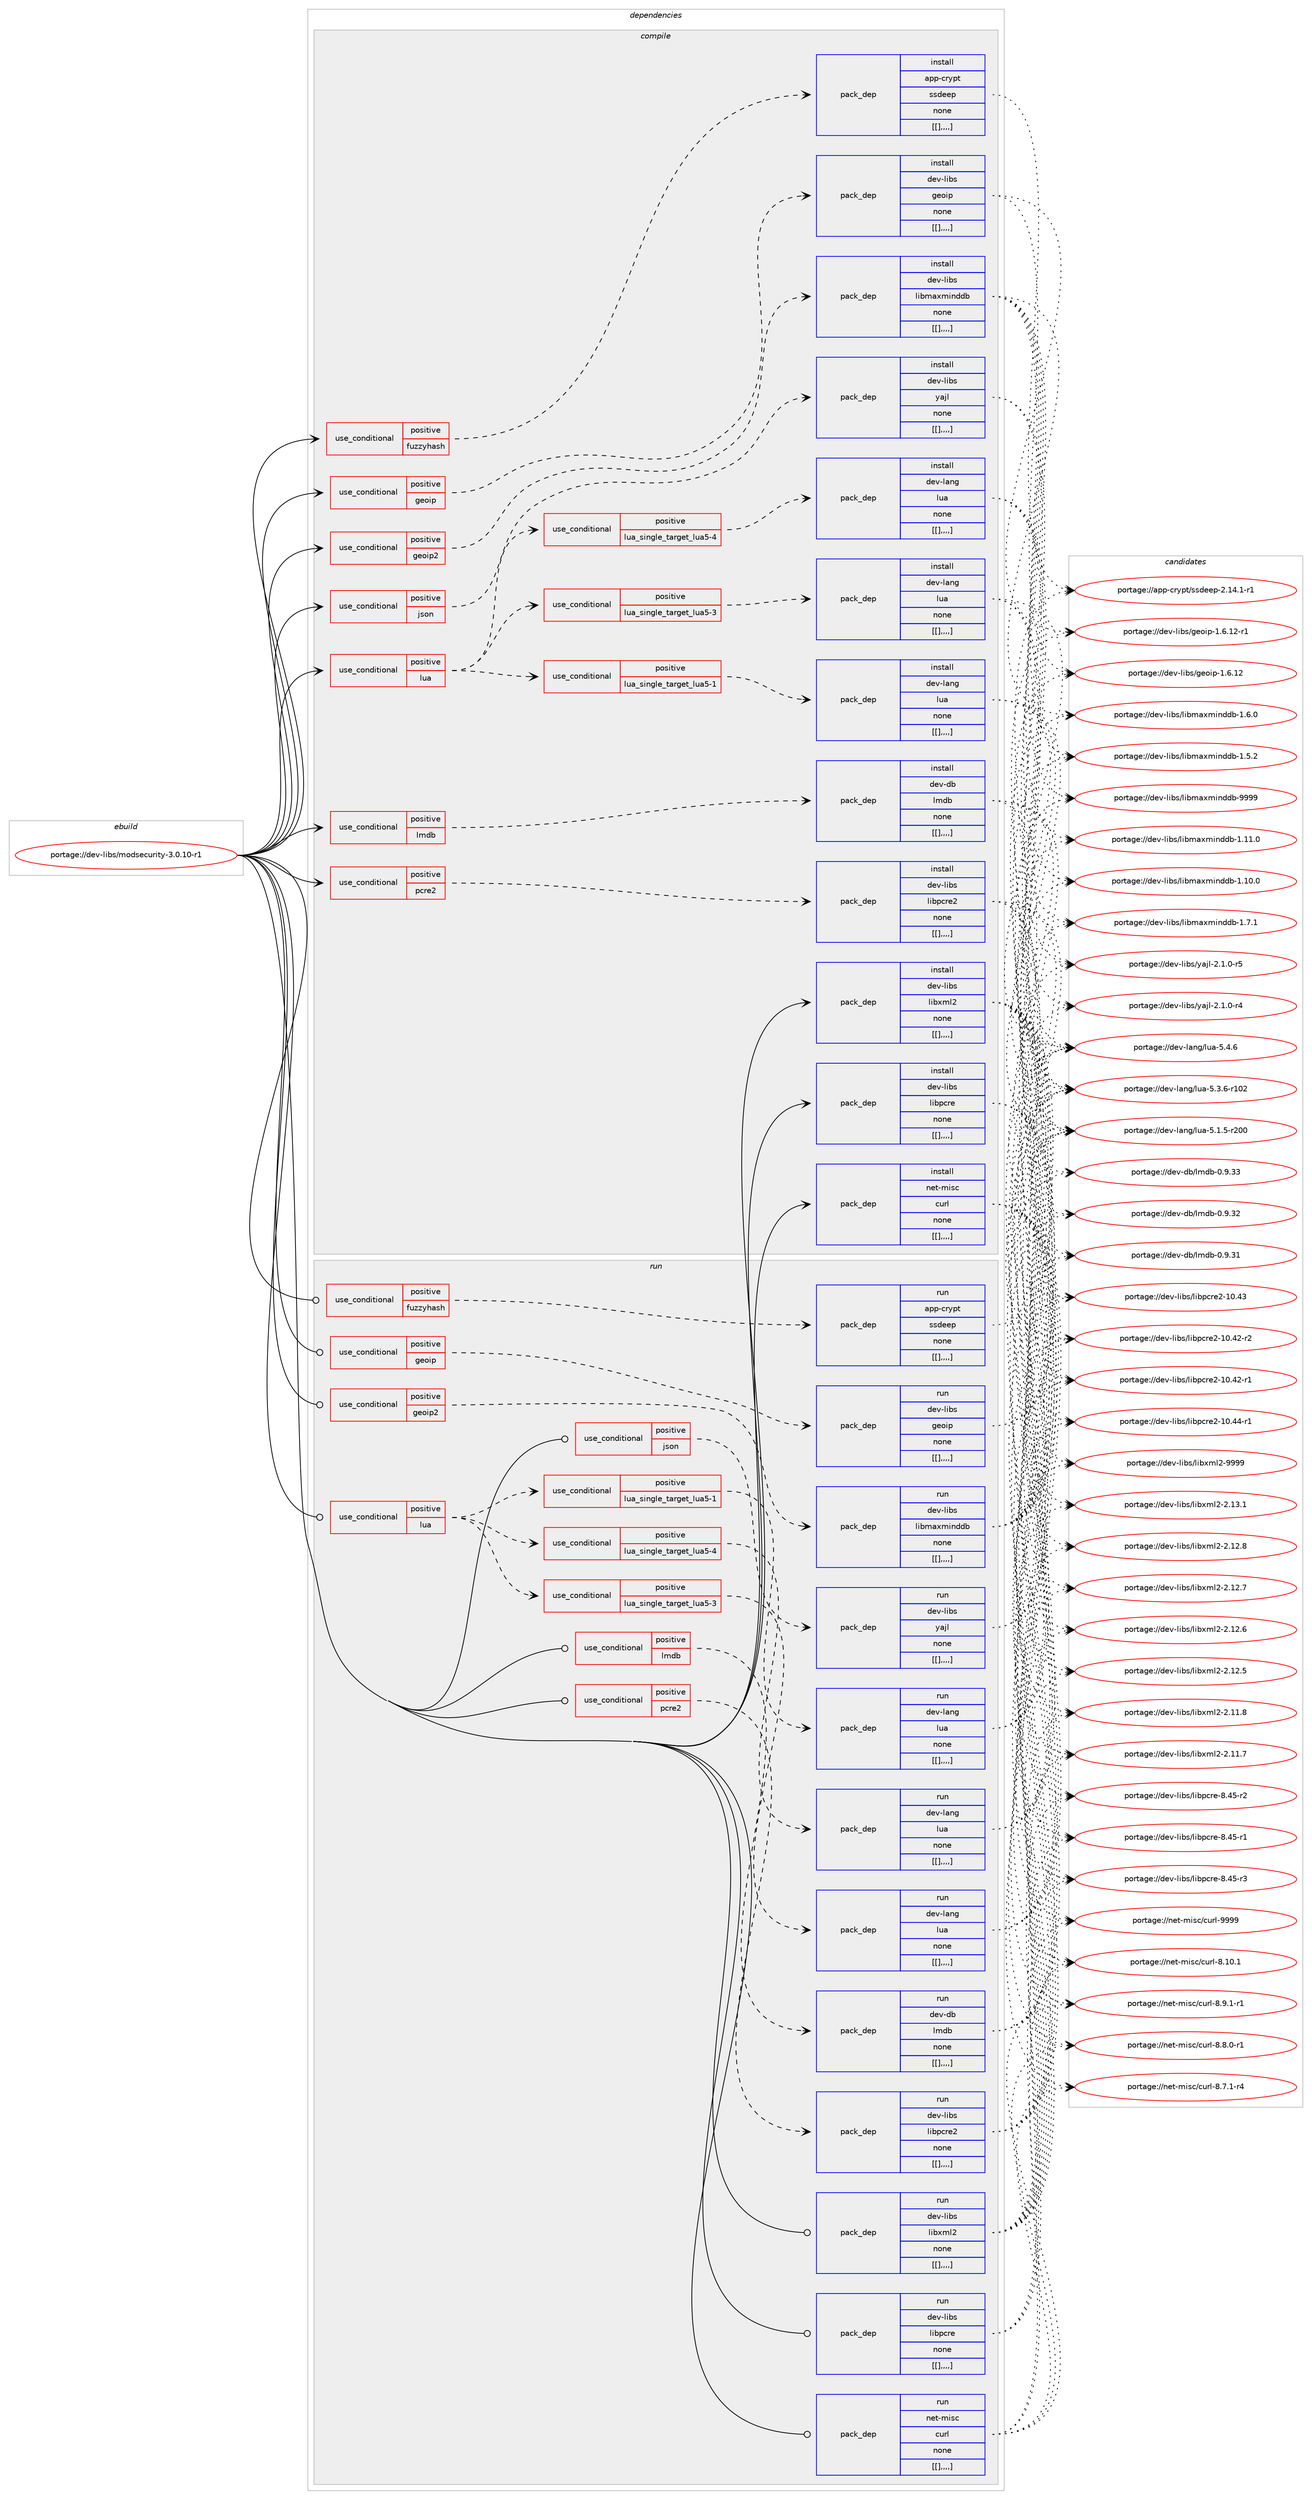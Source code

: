 digraph prolog {

# *************
# Graph options
# *************

newrank=true;
concentrate=true;
compound=true;
graph [rankdir=LR,fontname=Helvetica,fontsize=10,ranksep=1.5];#, ranksep=2.5, nodesep=0.2];
edge  [arrowhead=vee];
node  [fontname=Helvetica,fontsize=10];

# **********
# The ebuild
# **********

subgraph cluster_leftcol {
color=gray;
label=<<i>ebuild</i>>;
id [label="portage://dev-libs/modsecurity-3.0.10-r1", color=red, width=4, href="../dev-libs/modsecurity-3.0.10-r1.svg"];
}

# ****************
# The dependencies
# ****************

subgraph cluster_midcol {
color=gray;
label=<<i>dependencies</i>>;
subgraph cluster_compile {
fillcolor="#eeeeee";
style=filled;
label=<<i>compile</i>>;
subgraph cond28503 {
dependency113618 [label=<<TABLE BORDER="0" CELLBORDER="1" CELLSPACING="0" CELLPADDING="4"><TR><TD ROWSPAN="3" CELLPADDING="10">use_conditional</TD></TR><TR><TD>positive</TD></TR><TR><TD>fuzzyhash</TD></TR></TABLE>>, shape=none, color=red];
subgraph pack83952 {
dependency113619 [label=<<TABLE BORDER="0" CELLBORDER="1" CELLSPACING="0" CELLPADDING="4" WIDTH="220"><TR><TD ROWSPAN="6" CELLPADDING="30">pack_dep</TD></TR><TR><TD WIDTH="110">install</TD></TR><TR><TD>app-crypt</TD></TR><TR><TD>ssdeep</TD></TR><TR><TD>none</TD></TR><TR><TD>[[],,,,]</TD></TR></TABLE>>, shape=none, color=blue];
}
dependency113618:e -> dependency113619:w [weight=20,style="dashed",arrowhead="vee"];
}
id:e -> dependency113618:w [weight=20,style="solid",arrowhead="vee"];
subgraph cond28504 {
dependency113620 [label=<<TABLE BORDER="0" CELLBORDER="1" CELLSPACING="0" CELLPADDING="4"><TR><TD ROWSPAN="3" CELLPADDING="10">use_conditional</TD></TR><TR><TD>positive</TD></TR><TR><TD>geoip</TD></TR></TABLE>>, shape=none, color=red];
subgraph pack83953 {
dependency113621 [label=<<TABLE BORDER="0" CELLBORDER="1" CELLSPACING="0" CELLPADDING="4" WIDTH="220"><TR><TD ROWSPAN="6" CELLPADDING="30">pack_dep</TD></TR><TR><TD WIDTH="110">install</TD></TR><TR><TD>dev-libs</TD></TR><TR><TD>geoip</TD></TR><TR><TD>none</TD></TR><TR><TD>[[],,,,]</TD></TR></TABLE>>, shape=none, color=blue];
}
dependency113620:e -> dependency113621:w [weight=20,style="dashed",arrowhead="vee"];
}
id:e -> dependency113620:w [weight=20,style="solid",arrowhead="vee"];
subgraph cond28505 {
dependency113622 [label=<<TABLE BORDER="0" CELLBORDER="1" CELLSPACING="0" CELLPADDING="4"><TR><TD ROWSPAN="3" CELLPADDING="10">use_conditional</TD></TR><TR><TD>positive</TD></TR><TR><TD>geoip2</TD></TR></TABLE>>, shape=none, color=red];
subgraph pack83954 {
dependency113623 [label=<<TABLE BORDER="0" CELLBORDER="1" CELLSPACING="0" CELLPADDING="4" WIDTH="220"><TR><TD ROWSPAN="6" CELLPADDING="30">pack_dep</TD></TR><TR><TD WIDTH="110">install</TD></TR><TR><TD>dev-libs</TD></TR><TR><TD>libmaxminddb</TD></TR><TR><TD>none</TD></TR><TR><TD>[[],,,,]</TD></TR></TABLE>>, shape=none, color=blue];
}
dependency113622:e -> dependency113623:w [weight=20,style="dashed",arrowhead="vee"];
}
id:e -> dependency113622:w [weight=20,style="solid",arrowhead="vee"];
subgraph cond28506 {
dependency113624 [label=<<TABLE BORDER="0" CELLBORDER="1" CELLSPACING="0" CELLPADDING="4"><TR><TD ROWSPAN="3" CELLPADDING="10">use_conditional</TD></TR><TR><TD>positive</TD></TR><TR><TD>json</TD></TR></TABLE>>, shape=none, color=red];
subgraph pack83955 {
dependency113625 [label=<<TABLE BORDER="0" CELLBORDER="1" CELLSPACING="0" CELLPADDING="4" WIDTH="220"><TR><TD ROWSPAN="6" CELLPADDING="30">pack_dep</TD></TR><TR><TD WIDTH="110">install</TD></TR><TR><TD>dev-libs</TD></TR><TR><TD>yajl</TD></TR><TR><TD>none</TD></TR><TR><TD>[[],,,,]</TD></TR></TABLE>>, shape=none, color=blue];
}
dependency113624:e -> dependency113625:w [weight=20,style="dashed",arrowhead="vee"];
}
id:e -> dependency113624:w [weight=20,style="solid",arrowhead="vee"];
subgraph cond28507 {
dependency113626 [label=<<TABLE BORDER="0" CELLBORDER="1" CELLSPACING="0" CELLPADDING="4"><TR><TD ROWSPAN="3" CELLPADDING="10">use_conditional</TD></TR><TR><TD>positive</TD></TR><TR><TD>lmdb</TD></TR></TABLE>>, shape=none, color=red];
subgraph pack83956 {
dependency113627 [label=<<TABLE BORDER="0" CELLBORDER="1" CELLSPACING="0" CELLPADDING="4" WIDTH="220"><TR><TD ROWSPAN="6" CELLPADDING="30">pack_dep</TD></TR><TR><TD WIDTH="110">install</TD></TR><TR><TD>dev-db</TD></TR><TR><TD>lmdb</TD></TR><TR><TD>none</TD></TR><TR><TD>[[],,,,]</TD></TR></TABLE>>, shape=none, color=blue];
}
dependency113626:e -> dependency113627:w [weight=20,style="dashed",arrowhead="vee"];
}
id:e -> dependency113626:w [weight=20,style="solid",arrowhead="vee"];
subgraph cond28508 {
dependency113628 [label=<<TABLE BORDER="0" CELLBORDER="1" CELLSPACING="0" CELLPADDING="4"><TR><TD ROWSPAN="3" CELLPADDING="10">use_conditional</TD></TR><TR><TD>positive</TD></TR><TR><TD>lua</TD></TR></TABLE>>, shape=none, color=red];
subgraph cond28509 {
dependency113629 [label=<<TABLE BORDER="0" CELLBORDER="1" CELLSPACING="0" CELLPADDING="4"><TR><TD ROWSPAN="3" CELLPADDING="10">use_conditional</TD></TR><TR><TD>positive</TD></TR><TR><TD>lua_single_target_lua5-1</TD></TR></TABLE>>, shape=none, color=red];
subgraph pack83957 {
dependency113630 [label=<<TABLE BORDER="0" CELLBORDER="1" CELLSPACING="0" CELLPADDING="4" WIDTH="220"><TR><TD ROWSPAN="6" CELLPADDING="30">pack_dep</TD></TR><TR><TD WIDTH="110">install</TD></TR><TR><TD>dev-lang</TD></TR><TR><TD>lua</TD></TR><TR><TD>none</TD></TR><TR><TD>[[],,,,]</TD></TR></TABLE>>, shape=none, color=blue];
}
dependency113629:e -> dependency113630:w [weight=20,style="dashed",arrowhead="vee"];
}
dependency113628:e -> dependency113629:w [weight=20,style="dashed",arrowhead="vee"];
subgraph cond28510 {
dependency113631 [label=<<TABLE BORDER="0" CELLBORDER="1" CELLSPACING="0" CELLPADDING="4"><TR><TD ROWSPAN="3" CELLPADDING="10">use_conditional</TD></TR><TR><TD>positive</TD></TR><TR><TD>lua_single_target_lua5-3</TD></TR></TABLE>>, shape=none, color=red];
subgraph pack83958 {
dependency113632 [label=<<TABLE BORDER="0" CELLBORDER="1" CELLSPACING="0" CELLPADDING="4" WIDTH="220"><TR><TD ROWSPAN="6" CELLPADDING="30">pack_dep</TD></TR><TR><TD WIDTH="110">install</TD></TR><TR><TD>dev-lang</TD></TR><TR><TD>lua</TD></TR><TR><TD>none</TD></TR><TR><TD>[[],,,,]</TD></TR></TABLE>>, shape=none, color=blue];
}
dependency113631:e -> dependency113632:w [weight=20,style="dashed",arrowhead="vee"];
}
dependency113628:e -> dependency113631:w [weight=20,style="dashed",arrowhead="vee"];
subgraph cond28511 {
dependency113633 [label=<<TABLE BORDER="0" CELLBORDER="1" CELLSPACING="0" CELLPADDING="4"><TR><TD ROWSPAN="3" CELLPADDING="10">use_conditional</TD></TR><TR><TD>positive</TD></TR><TR><TD>lua_single_target_lua5-4</TD></TR></TABLE>>, shape=none, color=red];
subgraph pack83959 {
dependency113634 [label=<<TABLE BORDER="0" CELLBORDER="1" CELLSPACING="0" CELLPADDING="4" WIDTH="220"><TR><TD ROWSPAN="6" CELLPADDING="30">pack_dep</TD></TR><TR><TD WIDTH="110">install</TD></TR><TR><TD>dev-lang</TD></TR><TR><TD>lua</TD></TR><TR><TD>none</TD></TR><TR><TD>[[],,,,]</TD></TR></TABLE>>, shape=none, color=blue];
}
dependency113633:e -> dependency113634:w [weight=20,style="dashed",arrowhead="vee"];
}
dependency113628:e -> dependency113633:w [weight=20,style="dashed",arrowhead="vee"];
}
id:e -> dependency113628:w [weight=20,style="solid",arrowhead="vee"];
subgraph cond28512 {
dependency113635 [label=<<TABLE BORDER="0" CELLBORDER="1" CELLSPACING="0" CELLPADDING="4"><TR><TD ROWSPAN="3" CELLPADDING="10">use_conditional</TD></TR><TR><TD>positive</TD></TR><TR><TD>pcre2</TD></TR></TABLE>>, shape=none, color=red];
subgraph pack83960 {
dependency113636 [label=<<TABLE BORDER="0" CELLBORDER="1" CELLSPACING="0" CELLPADDING="4" WIDTH="220"><TR><TD ROWSPAN="6" CELLPADDING="30">pack_dep</TD></TR><TR><TD WIDTH="110">install</TD></TR><TR><TD>dev-libs</TD></TR><TR><TD>libpcre2</TD></TR><TR><TD>none</TD></TR><TR><TD>[[],,,,]</TD></TR></TABLE>>, shape=none, color=blue];
}
dependency113635:e -> dependency113636:w [weight=20,style="dashed",arrowhead="vee"];
}
id:e -> dependency113635:w [weight=20,style="solid",arrowhead="vee"];
subgraph pack83961 {
dependency113637 [label=<<TABLE BORDER="0" CELLBORDER="1" CELLSPACING="0" CELLPADDING="4" WIDTH="220"><TR><TD ROWSPAN="6" CELLPADDING="30">pack_dep</TD></TR><TR><TD WIDTH="110">install</TD></TR><TR><TD>dev-libs</TD></TR><TR><TD>libpcre</TD></TR><TR><TD>none</TD></TR><TR><TD>[[],,,,]</TD></TR></TABLE>>, shape=none, color=blue];
}
id:e -> dependency113637:w [weight=20,style="solid",arrowhead="vee"];
subgraph pack83962 {
dependency113638 [label=<<TABLE BORDER="0" CELLBORDER="1" CELLSPACING="0" CELLPADDING="4" WIDTH="220"><TR><TD ROWSPAN="6" CELLPADDING="30">pack_dep</TD></TR><TR><TD WIDTH="110">install</TD></TR><TR><TD>dev-libs</TD></TR><TR><TD>libxml2</TD></TR><TR><TD>none</TD></TR><TR><TD>[[],,,,]</TD></TR></TABLE>>, shape=none, color=blue];
}
id:e -> dependency113638:w [weight=20,style="solid",arrowhead="vee"];
subgraph pack83963 {
dependency113639 [label=<<TABLE BORDER="0" CELLBORDER="1" CELLSPACING="0" CELLPADDING="4" WIDTH="220"><TR><TD ROWSPAN="6" CELLPADDING="30">pack_dep</TD></TR><TR><TD WIDTH="110">install</TD></TR><TR><TD>net-misc</TD></TR><TR><TD>curl</TD></TR><TR><TD>none</TD></TR><TR><TD>[[],,,,]</TD></TR></TABLE>>, shape=none, color=blue];
}
id:e -> dependency113639:w [weight=20,style="solid",arrowhead="vee"];
}
subgraph cluster_compileandrun {
fillcolor="#eeeeee";
style=filled;
label=<<i>compile and run</i>>;
}
subgraph cluster_run {
fillcolor="#eeeeee";
style=filled;
label=<<i>run</i>>;
subgraph cond28513 {
dependency113640 [label=<<TABLE BORDER="0" CELLBORDER="1" CELLSPACING="0" CELLPADDING="4"><TR><TD ROWSPAN="3" CELLPADDING="10">use_conditional</TD></TR><TR><TD>positive</TD></TR><TR><TD>fuzzyhash</TD></TR></TABLE>>, shape=none, color=red];
subgraph pack83964 {
dependency113641 [label=<<TABLE BORDER="0" CELLBORDER="1" CELLSPACING="0" CELLPADDING="4" WIDTH="220"><TR><TD ROWSPAN="6" CELLPADDING="30">pack_dep</TD></TR><TR><TD WIDTH="110">run</TD></TR><TR><TD>app-crypt</TD></TR><TR><TD>ssdeep</TD></TR><TR><TD>none</TD></TR><TR><TD>[[],,,,]</TD></TR></TABLE>>, shape=none, color=blue];
}
dependency113640:e -> dependency113641:w [weight=20,style="dashed",arrowhead="vee"];
}
id:e -> dependency113640:w [weight=20,style="solid",arrowhead="odot"];
subgraph cond28514 {
dependency113642 [label=<<TABLE BORDER="0" CELLBORDER="1" CELLSPACING="0" CELLPADDING="4"><TR><TD ROWSPAN="3" CELLPADDING="10">use_conditional</TD></TR><TR><TD>positive</TD></TR><TR><TD>geoip</TD></TR></TABLE>>, shape=none, color=red];
subgraph pack83965 {
dependency113643 [label=<<TABLE BORDER="0" CELLBORDER="1" CELLSPACING="0" CELLPADDING="4" WIDTH="220"><TR><TD ROWSPAN="6" CELLPADDING="30">pack_dep</TD></TR><TR><TD WIDTH="110">run</TD></TR><TR><TD>dev-libs</TD></TR><TR><TD>geoip</TD></TR><TR><TD>none</TD></TR><TR><TD>[[],,,,]</TD></TR></TABLE>>, shape=none, color=blue];
}
dependency113642:e -> dependency113643:w [weight=20,style="dashed",arrowhead="vee"];
}
id:e -> dependency113642:w [weight=20,style="solid",arrowhead="odot"];
subgraph cond28515 {
dependency113644 [label=<<TABLE BORDER="0" CELLBORDER="1" CELLSPACING="0" CELLPADDING="4"><TR><TD ROWSPAN="3" CELLPADDING="10">use_conditional</TD></TR><TR><TD>positive</TD></TR><TR><TD>geoip2</TD></TR></TABLE>>, shape=none, color=red];
subgraph pack83966 {
dependency113645 [label=<<TABLE BORDER="0" CELLBORDER="1" CELLSPACING="0" CELLPADDING="4" WIDTH="220"><TR><TD ROWSPAN="6" CELLPADDING="30">pack_dep</TD></TR><TR><TD WIDTH="110">run</TD></TR><TR><TD>dev-libs</TD></TR><TR><TD>libmaxminddb</TD></TR><TR><TD>none</TD></TR><TR><TD>[[],,,,]</TD></TR></TABLE>>, shape=none, color=blue];
}
dependency113644:e -> dependency113645:w [weight=20,style="dashed",arrowhead="vee"];
}
id:e -> dependency113644:w [weight=20,style="solid",arrowhead="odot"];
subgraph cond28516 {
dependency113646 [label=<<TABLE BORDER="0" CELLBORDER="1" CELLSPACING="0" CELLPADDING="4"><TR><TD ROWSPAN="3" CELLPADDING="10">use_conditional</TD></TR><TR><TD>positive</TD></TR><TR><TD>json</TD></TR></TABLE>>, shape=none, color=red];
subgraph pack83967 {
dependency113647 [label=<<TABLE BORDER="0" CELLBORDER="1" CELLSPACING="0" CELLPADDING="4" WIDTH="220"><TR><TD ROWSPAN="6" CELLPADDING="30">pack_dep</TD></TR><TR><TD WIDTH="110">run</TD></TR><TR><TD>dev-libs</TD></TR><TR><TD>yajl</TD></TR><TR><TD>none</TD></TR><TR><TD>[[],,,,]</TD></TR></TABLE>>, shape=none, color=blue];
}
dependency113646:e -> dependency113647:w [weight=20,style="dashed",arrowhead="vee"];
}
id:e -> dependency113646:w [weight=20,style="solid",arrowhead="odot"];
subgraph cond28517 {
dependency113648 [label=<<TABLE BORDER="0" CELLBORDER="1" CELLSPACING="0" CELLPADDING="4"><TR><TD ROWSPAN="3" CELLPADDING="10">use_conditional</TD></TR><TR><TD>positive</TD></TR><TR><TD>lmdb</TD></TR></TABLE>>, shape=none, color=red];
subgraph pack83968 {
dependency113649 [label=<<TABLE BORDER="0" CELLBORDER="1" CELLSPACING="0" CELLPADDING="4" WIDTH="220"><TR><TD ROWSPAN="6" CELLPADDING="30">pack_dep</TD></TR><TR><TD WIDTH="110">run</TD></TR><TR><TD>dev-db</TD></TR><TR><TD>lmdb</TD></TR><TR><TD>none</TD></TR><TR><TD>[[],,,,]</TD></TR></TABLE>>, shape=none, color=blue];
}
dependency113648:e -> dependency113649:w [weight=20,style="dashed",arrowhead="vee"];
}
id:e -> dependency113648:w [weight=20,style="solid",arrowhead="odot"];
subgraph cond28518 {
dependency113650 [label=<<TABLE BORDER="0" CELLBORDER="1" CELLSPACING="0" CELLPADDING="4"><TR><TD ROWSPAN="3" CELLPADDING="10">use_conditional</TD></TR><TR><TD>positive</TD></TR><TR><TD>lua</TD></TR></TABLE>>, shape=none, color=red];
subgraph cond28519 {
dependency113651 [label=<<TABLE BORDER="0" CELLBORDER="1" CELLSPACING="0" CELLPADDING="4"><TR><TD ROWSPAN="3" CELLPADDING="10">use_conditional</TD></TR><TR><TD>positive</TD></TR><TR><TD>lua_single_target_lua5-1</TD></TR></TABLE>>, shape=none, color=red];
subgraph pack83969 {
dependency113652 [label=<<TABLE BORDER="0" CELLBORDER="1" CELLSPACING="0" CELLPADDING="4" WIDTH="220"><TR><TD ROWSPAN="6" CELLPADDING="30">pack_dep</TD></TR><TR><TD WIDTH="110">run</TD></TR><TR><TD>dev-lang</TD></TR><TR><TD>lua</TD></TR><TR><TD>none</TD></TR><TR><TD>[[],,,,]</TD></TR></TABLE>>, shape=none, color=blue];
}
dependency113651:e -> dependency113652:w [weight=20,style="dashed",arrowhead="vee"];
}
dependency113650:e -> dependency113651:w [weight=20,style="dashed",arrowhead="vee"];
subgraph cond28520 {
dependency113653 [label=<<TABLE BORDER="0" CELLBORDER="1" CELLSPACING="0" CELLPADDING="4"><TR><TD ROWSPAN="3" CELLPADDING="10">use_conditional</TD></TR><TR><TD>positive</TD></TR><TR><TD>lua_single_target_lua5-3</TD></TR></TABLE>>, shape=none, color=red];
subgraph pack83970 {
dependency113654 [label=<<TABLE BORDER="0" CELLBORDER="1" CELLSPACING="0" CELLPADDING="4" WIDTH="220"><TR><TD ROWSPAN="6" CELLPADDING="30">pack_dep</TD></TR><TR><TD WIDTH="110">run</TD></TR><TR><TD>dev-lang</TD></TR><TR><TD>lua</TD></TR><TR><TD>none</TD></TR><TR><TD>[[],,,,]</TD></TR></TABLE>>, shape=none, color=blue];
}
dependency113653:e -> dependency113654:w [weight=20,style="dashed",arrowhead="vee"];
}
dependency113650:e -> dependency113653:w [weight=20,style="dashed",arrowhead="vee"];
subgraph cond28521 {
dependency113655 [label=<<TABLE BORDER="0" CELLBORDER="1" CELLSPACING="0" CELLPADDING="4"><TR><TD ROWSPAN="3" CELLPADDING="10">use_conditional</TD></TR><TR><TD>positive</TD></TR><TR><TD>lua_single_target_lua5-4</TD></TR></TABLE>>, shape=none, color=red];
subgraph pack83971 {
dependency113656 [label=<<TABLE BORDER="0" CELLBORDER="1" CELLSPACING="0" CELLPADDING="4" WIDTH="220"><TR><TD ROWSPAN="6" CELLPADDING="30">pack_dep</TD></TR><TR><TD WIDTH="110">run</TD></TR><TR><TD>dev-lang</TD></TR><TR><TD>lua</TD></TR><TR><TD>none</TD></TR><TR><TD>[[],,,,]</TD></TR></TABLE>>, shape=none, color=blue];
}
dependency113655:e -> dependency113656:w [weight=20,style="dashed",arrowhead="vee"];
}
dependency113650:e -> dependency113655:w [weight=20,style="dashed",arrowhead="vee"];
}
id:e -> dependency113650:w [weight=20,style="solid",arrowhead="odot"];
subgraph cond28522 {
dependency113657 [label=<<TABLE BORDER="0" CELLBORDER="1" CELLSPACING="0" CELLPADDING="4"><TR><TD ROWSPAN="3" CELLPADDING="10">use_conditional</TD></TR><TR><TD>positive</TD></TR><TR><TD>pcre2</TD></TR></TABLE>>, shape=none, color=red];
subgraph pack83972 {
dependency113658 [label=<<TABLE BORDER="0" CELLBORDER="1" CELLSPACING="0" CELLPADDING="4" WIDTH="220"><TR><TD ROWSPAN="6" CELLPADDING="30">pack_dep</TD></TR><TR><TD WIDTH="110">run</TD></TR><TR><TD>dev-libs</TD></TR><TR><TD>libpcre2</TD></TR><TR><TD>none</TD></TR><TR><TD>[[],,,,]</TD></TR></TABLE>>, shape=none, color=blue];
}
dependency113657:e -> dependency113658:w [weight=20,style="dashed",arrowhead="vee"];
}
id:e -> dependency113657:w [weight=20,style="solid",arrowhead="odot"];
subgraph pack83973 {
dependency113659 [label=<<TABLE BORDER="0" CELLBORDER="1" CELLSPACING="0" CELLPADDING="4" WIDTH="220"><TR><TD ROWSPAN="6" CELLPADDING="30">pack_dep</TD></TR><TR><TD WIDTH="110">run</TD></TR><TR><TD>dev-libs</TD></TR><TR><TD>libpcre</TD></TR><TR><TD>none</TD></TR><TR><TD>[[],,,,]</TD></TR></TABLE>>, shape=none, color=blue];
}
id:e -> dependency113659:w [weight=20,style="solid",arrowhead="odot"];
subgraph pack83974 {
dependency113660 [label=<<TABLE BORDER="0" CELLBORDER="1" CELLSPACING="0" CELLPADDING="4" WIDTH="220"><TR><TD ROWSPAN="6" CELLPADDING="30">pack_dep</TD></TR><TR><TD WIDTH="110">run</TD></TR><TR><TD>dev-libs</TD></TR><TR><TD>libxml2</TD></TR><TR><TD>none</TD></TR><TR><TD>[[],,,,]</TD></TR></TABLE>>, shape=none, color=blue];
}
id:e -> dependency113660:w [weight=20,style="solid",arrowhead="odot"];
subgraph pack83975 {
dependency113661 [label=<<TABLE BORDER="0" CELLBORDER="1" CELLSPACING="0" CELLPADDING="4" WIDTH="220"><TR><TD ROWSPAN="6" CELLPADDING="30">pack_dep</TD></TR><TR><TD WIDTH="110">run</TD></TR><TR><TD>net-misc</TD></TR><TR><TD>curl</TD></TR><TR><TD>none</TD></TR><TR><TD>[[],,,,]</TD></TR></TABLE>>, shape=none, color=blue];
}
id:e -> dependency113661:w [weight=20,style="solid",arrowhead="odot"];
}
}

# **************
# The candidates
# **************

subgraph cluster_choices {
rank=same;
color=gray;
label=<<i>candidates</i>>;

subgraph choice83952 {
color=black;
nodesep=1;
choice97112112459911412111211647115115100101101112455046495246494511449 [label="portage://app-crypt/ssdeep-2.14.1-r1", color=red, width=4,href="../app-crypt/ssdeep-2.14.1-r1.svg"];
dependency113619:e -> choice97112112459911412111211647115115100101101112455046495246494511449:w [style=dotted,weight="100"];
}
subgraph choice83953 {
color=black;
nodesep=1;
choice100101118451081059811547103101111105112454946544649504511449 [label="portage://dev-libs/geoip-1.6.12-r1", color=red, width=4,href="../dev-libs/geoip-1.6.12-r1.svg"];
choice10010111845108105981154710310111110511245494654464950 [label="portage://dev-libs/geoip-1.6.12", color=red, width=4,href="../dev-libs/geoip-1.6.12.svg"];
dependency113621:e -> choice100101118451081059811547103101111105112454946544649504511449:w [style=dotted,weight="100"];
dependency113621:e -> choice10010111845108105981154710310111110511245494654464950:w [style=dotted,weight="100"];
}
subgraph choice83954 {
color=black;
nodesep=1;
choice1001011184510810598115471081059810997120109105110100100984557575757 [label="portage://dev-libs/libmaxminddb-9999", color=red, width=4,href="../dev-libs/libmaxminddb-9999.svg"];
choice10010111845108105981154710810598109971201091051101001009845494649494648 [label="portage://dev-libs/libmaxminddb-1.11.0", color=red, width=4,href="../dev-libs/libmaxminddb-1.11.0.svg"];
choice10010111845108105981154710810598109971201091051101001009845494649484648 [label="portage://dev-libs/libmaxminddb-1.10.0", color=red, width=4,href="../dev-libs/libmaxminddb-1.10.0.svg"];
choice100101118451081059811547108105981099712010910511010010098454946554649 [label="portage://dev-libs/libmaxminddb-1.7.1", color=red, width=4,href="../dev-libs/libmaxminddb-1.7.1.svg"];
choice100101118451081059811547108105981099712010910511010010098454946544648 [label="portage://dev-libs/libmaxminddb-1.6.0", color=red, width=4,href="../dev-libs/libmaxminddb-1.6.0.svg"];
choice100101118451081059811547108105981099712010910511010010098454946534650 [label="portage://dev-libs/libmaxminddb-1.5.2", color=red, width=4,href="../dev-libs/libmaxminddb-1.5.2.svg"];
dependency113623:e -> choice1001011184510810598115471081059810997120109105110100100984557575757:w [style=dotted,weight="100"];
dependency113623:e -> choice10010111845108105981154710810598109971201091051101001009845494649494648:w [style=dotted,weight="100"];
dependency113623:e -> choice10010111845108105981154710810598109971201091051101001009845494649484648:w [style=dotted,weight="100"];
dependency113623:e -> choice100101118451081059811547108105981099712010910511010010098454946554649:w [style=dotted,weight="100"];
dependency113623:e -> choice100101118451081059811547108105981099712010910511010010098454946544648:w [style=dotted,weight="100"];
dependency113623:e -> choice100101118451081059811547108105981099712010910511010010098454946534650:w [style=dotted,weight="100"];
}
subgraph choice83955 {
color=black;
nodesep=1;
choice100101118451081059811547121971061084550464946484511453 [label="portage://dev-libs/yajl-2.1.0-r5", color=red, width=4,href="../dev-libs/yajl-2.1.0-r5.svg"];
choice100101118451081059811547121971061084550464946484511452 [label="portage://dev-libs/yajl-2.1.0-r4", color=red, width=4,href="../dev-libs/yajl-2.1.0-r4.svg"];
dependency113625:e -> choice100101118451081059811547121971061084550464946484511453:w [style=dotted,weight="100"];
dependency113625:e -> choice100101118451081059811547121971061084550464946484511452:w [style=dotted,weight="100"];
}
subgraph choice83956 {
color=black;
nodesep=1;
choice1001011184510098471081091009845484657465151 [label="portage://dev-db/lmdb-0.9.33", color=red, width=4,href="../dev-db/lmdb-0.9.33.svg"];
choice1001011184510098471081091009845484657465150 [label="portage://dev-db/lmdb-0.9.32", color=red, width=4,href="../dev-db/lmdb-0.9.32.svg"];
choice1001011184510098471081091009845484657465149 [label="portage://dev-db/lmdb-0.9.31", color=red, width=4,href="../dev-db/lmdb-0.9.31.svg"];
dependency113627:e -> choice1001011184510098471081091009845484657465151:w [style=dotted,weight="100"];
dependency113627:e -> choice1001011184510098471081091009845484657465150:w [style=dotted,weight="100"];
dependency113627:e -> choice1001011184510098471081091009845484657465149:w [style=dotted,weight="100"];
}
subgraph choice83957 {
color=black;
nodesep=1;
choice10010111845108971101034710811797455346524654 [label="portage://dev-lang/lua-5.4.6", color=red, width=4,href="../dev-lang/lua-5.4.6.svg"];
choice1001011184510897110103471081179745534651465445114494850 [label="portage://dev-lang/lua-5.3.6-r102", color=red, width=4,href="../dev-lang/lua-5.3.6-r102.svg"];
choice1001011184510897110103471081179745534649465345114504848 [label="portage://dev-lang/lua-5.1.5-r200", color=red, width=4,href="../dev-lang/lua-5.1.5-r200.svg"];
dependency113630:e -> choice10010111845108971101034710811797455346524654:w [style=dotted,weight="100"];
dependency113630:e -> choice1001011184510897110103471081179745534651465445114494850:w [style=dotted,weight="100"];
dependency113630:e -> choice1001011184510897110103471081179745534649465345114504848:w [style=dotted,weight="100"];
}
subgraph choice83958 {
color=black;
nodesep=1;
choice10010111845108971101034710811797455346524654 [label="portage://dev-lang/lua-5.4.6", color=red, width=4,href="../dev-lang/lua-5.4.6.svg"];
choice1001011184510897110103471081179745534651465445114494850 [label="portage://dev-lang/lua-5.3.6-r102", color=red, width=4,href="../dev-lang/lua-5.3.6-r102.svg"];
choice1001011184510897110103471081179745534649465345114504848 [label="portage://dev-lang/lua-5.1.5-r200", color=red, width=4,href="../dev-lang/lua-5.1.5-r200.svg"];
dependency113632:e -> choice10010111845108971101034710811797455346524654:w [style=dotted,weight="100"];
dependency113632:e -> choice1001011184510897110103471081179745534651465445114494850:w [style=dotted,weight="100"];
dependency113632:e -> choice1001011184510897110103471081179745534649465345114504848:w [style=dotted,weight="100"];
}
subgraph choice83959 {
color=black;
nodesep=1;
choice10010111845108971101034710811797455346524654 [label="portage://dev-lang/lua-5.4.6", color=red, width=4,href="../dev-lang/lua-5.4.6.svg"];
choice1001011184510897110103471081179745534651465445114494850 [label="portage://dev-lang/lua-5.3.6-r102", color=red, width=4,href="../dev-lang/lua-5.3.6-r102.svg"];
choice1001011184510897110103471081179745534649465345114504848 [label="portage://dev-lang/lua-5.1.5-r200", color=red, width=4,href="../dev-lang/lua-5.1.5-r200.svg"];
dependency113634:e -> choice10010111845108971101034710811797455346524654:w [style=dotted,weight="100"];
dependency113634:e -> choice1001011184510897110103471081179745534651465445114494850:w [style=dotted,weight="100"];
dependency113634:e -> choice1001011184510897110103471081179745534649465345114504848:w [style=dotted,weight="100"];
}
subgraph choice83960 {
color=black;
nodesep=1;
choice1001011184510810598115471081059811299114101504549484652524511449 [label="portage://dev-libs/libpcre2-10.44-r1", color=red, width=4,href="../dev-libs/libpcre2-10.44-r1.svg"];
choice100101118451081059811547108105981129911410150454948465251 [label="portage://dev-libs/libpcre2-10.43", color=red, width=4,href="../dev-libs/libpcre2-10.43.svg"];
choice1001011184510810598115471081059811299114101504549484652504511450 [label="portage://dev-libs/libpcre2-10.42-r2", color=red, width=4,href="../dev-libs/libpcre2-10.42-r2.svg"];
choice1001011184510810598115471081059811299114101504549484652504511449 [label="portage://dev-libs/libpcre2-10.42-r1", color=red, width=4,href="../dev-libs/libpcre2-10.42-r1.svg"];
dependency113636:e -> choice1001011184510810598115471081059811299114101504549484652524511449:w [style=dotted,weight="100"];
dependency113636:e -> choice100101118451081059811547108105981129911410150454948465251:w [style=dotted,weight="100"];
dependency113636:e -> choice1001011184510810598115471081059811299114101504549484652504511450:w [style=dotted,weight="100"];
dependency113636:e -> choice1001011184510810598115471081059811299114101504549484652504511449:w [style=dotted,weight="100"];
}
subgraph choice83961 {
color=black;
nodesep=1;
choice100101118451081059811547108105981129911410145564652534511451 [label="portage://dev-libs/libpcre-8.45-r3", color=red, width=4,href="../dev-libs/libpcre-8.45-r3.svg"];
choice100101118451081059811547108105981129911410145564652534511450 [label="portage://dev-libs/libpcre-8.45-r2", color=red, width=4,href="../dev-libs/libpcre-8.45-r2.svg"];
choice100101118451081059811547108105981129911410145564652534511449 [label="portage://dev-libs/libpcre-8.45-r1", color=red, width=4,href="../dev-libs/libpcre-8.45-r1.svg"];
dependency113637:e -> choice100101118451081059811547108105981129911410145564652534511451:w [style=dotted,weight="100"];
dependency113637:e -> choice100101118451081059811547108105981129911410145564652534511450:w [style=dotted,weight="100"];
dependency113637:e -> choice100101118451081059811547108105981129911410145564652534511449:w [style=dotted,weight="100"];
}
subgraph choice83962 {
color=black;
nodesep=1;
choice10010111845108105981154710810598120109108504557575757 [label="portage://dev-libs/libxml2-9999", color=red, width=4,href="../dev-libs/libxml2-9999.svg"];
choice100101118451081059811547108105981201091085045504649514649 [label="portage://dev-libs/libxml2-2.13.1", color=red, width=4,href="../dev-libs/libxml2-2.13.1.svg"];
choice100101118451081059811547108105981201091085045504649504656 [label="portage://dev-libs/libxml2-2.12.8", color=red, width=4,href="../dev-libs/libxml2-2.12.8.svg"];
choice100101118451081059811547108105981201091085045504649504655 [label="portage://dev-libs/libxml2-2.12.7", color=red, width=4,href="../dev-libs/libxml2-2.12.7.svg"];
choice100101118451081059811547108105981201091085045504649504654 [label="portage://dev-libs/libxml2-2.12.6", color=red, width=4,href="../dev-libs/libxml2-2.12.6.svg"];
choice100101118451081059811547108105981201091085045504649504653 [label="portage://dev-libs/libxml2-2.12.5", color=red, width=4,href="../dev-libs/libxml2-2.12.5.svg"];
choice100101118451081059811547108105981201091085045504649494656 [label="portage://dev-libs/libxml2-2.11.8", color=red, width=4,href="../dev-libs/libxml2-2.11.8.svg"];
choice100101118451081059811547108105981201091085045504649494655 [label="portage://dev-libs/libxml2-2.11.7", color=red, width=4,href="../dev-libs/libxml2-2.11.7.svg"];
dependency113638:e -> choice10010111845108105981154710810598120109108504557575757:w [style=dotted,weight="100"];
dependency113638:e -> choice100101118451081059811547108105981201091085045504649514649:w [style=dotted,weight="100"];
dependency113638:e -> choice100101118451081059811547108105981201091085045504649504656:w [style=dotted,weight="100"];
dependency113638:e -> choice100101118451081059811547108105981201091085045504649504655:w [style=dotted,weight="100"];
dependency113638:e -> choice100101118451081059811547108105981201091085045504649504654:w [style=dotted,weight="100"];
dependency113638:e -> choice100101118451081059811547108105981201091085045504649504653:w [style=dotted,weight="100"];
dependency113638:e -> choice100101118451081059811547108105981201091085045504649494656:w [style=dotted,weight="100"];
dependency113638:e -> choice100101118451081059811547108105981201091085045504649494655:w [style=dotted,weight="100"];
}
subgraph choice83963 {
color=black;
nodesep=1;
choice110101116451091051159947991171141084557575757 [label="portage://net-misc/curl-9999", color=red, width=4,href="../net-misc/curl-9999.svg"];
choice1101011164510910511599479911711410845564649484649 [label="portage://net-misc/curl-8.10.1", color=red, width=4,href="../net-misc/curl-8.10.1.svg"];
choice110101116451091051159947991171141084556465746494511449 [label="portage://net-misc/curl-8.9.1-r1", color=red, width=4,href="../net-misc/curl-8.9.1-r1.svg"];
choice110101116451091051159947991171141084556465646484511449 [label="portage://net-misc/curl-8.8.0-r1", color=red, width=4,href="../net-misc/curl-8.8.0-r1.svg"];
choice110101116451091051159947991171141084556465546494511452 [label="portage://net-misc/curl-8.7.1-r4", color=red, width=4,href="../net-misc/curl-8.7.1-r4.svg"];
dependency113639:e -> choice110101116451091051159947991171141084557575757:w [style=dotted,weight="100"];
dependency113639:e -> choice1101011164510910511599479911711410845564649484649:w [style=dotted,weight="100"];
dependency113639:e -> choice110101116451091051159947991171141084556465746494511449:w [style=dotted,weight="100"];
dependency113639:e -> choice110101116451091051159947991171141084556465646484511449:w [style=dotted,weight="100"];
dependency113639:e -> choice110101116451091051159947991171141084556465546494511452:w [style=dotted,weight="100"];
}
subgraph choice83964 {
color=black;
nodesep=1;
choice97112112459911412111211647115115100101101112455046495246494511449 [label="portage://app-crypt/ssdeep-2.14.1-r1", color=red, width=4,href="../app-crypt/ssdeep-2.14.1-r1.svg"];
dependency113641:e -> choice97112112459911412111211647115115100101101112455046495246494511449:w [style=dotted,weight="100"];
}
subgraph choice83965 {
color=black;
nodesep=1;
choice100101118451081059811547103101111105112454946544649504511449 [label="portage://dev-libs/geoip-1.6.12-r1", color=red, width=4,href="../dev-libs/geoip-1.6.12-r1.svg"];
choice10010111845108105981154710310111110511245494654464950 [label="portage://dev-libs/geoip-1.6.12", color=red, width=4,href="../dev-libs/geoip-1.6.12.svg"];
dependency113643:e -> choice100101118451081059811547103101111105112454946544649504511449:w [style=dotted,weight="100"];
dependency113643:e -> choice10010111845108105981154710310111110511245494654464950:w [style=dotted,weight="100"];
}
subgraph choice83966 {
color=black;
nodesep=1;
choice1001011184510810598115471081059810997120109105110100100984557575757 [label="portage://dev-libs/libmaxminddb-9999", color=red, width=4,href="../dev-libs/libmaxminddb-9999.svg"];
choice10010111845108105981154710810598109971201091051101001009845494649494648 [label="portage://dev-libs/libmaxminddb-1.11.0", color=red, width=4,href="../dev-libs/libmaxminddb-1.11.0.svg"];
choice10010111845108105981154710810598109971201091051101001009845494649484648 [label="portage://dev-libs/libmaxminddb-1.10.0", color=red, width=4,href="../dev-libs/libmaxminddb-1.10.0.svg"];
choice100101118451081059811547108105981099712010910511010010098454946554649 [label="portage://dev-libs/libmaxminddb-1.7.1", color=red, width=4,href="../dev-libs/libmaxminddb-1.7.1.svg"];
choice100101118451081059811547108105981099712010910511010010098454946544648 [label="portage://dev-libs/libmaxminddb-1.6.0", color=red, width=4,href="../dev-libs/libmaxminddb-1.6.0.svg"];
choice100101118451081059811547108105981099712010910511010010098454946534650 [label="portage://dev-libs/libmaxminddb-1.5.2", color=red, width=4,href="../dev-libs/libmaxminddb-1.5.2.svg"];
dependency113645:e -> choice1001011184510810598115471081059810997120109105110100100984557575757:w [style=dotted,weight="100"];
dependency113645:e -> choice10010111845108105981154710810598109971201091051101001009845494649494648:w [style=dotted,weight="100"];
dependency113645:e -> choice10010111845108105981154710810598109971201091051101001009845494649484648:w [style=dotted,weight="100"];
dependency113645:e -> choice100101118451081059811547108105981099712010910511010010098454946554649:w [style=dotted,weight="100"];
dependency113645:e -> choice100101118451081059811547108105981099712010910511010010098454946544648:w [style=dotted,weight="100"];
dependency113645:e -> choice100101118451081059811547108105981099712010910511010010098454946534650:w [style=dotted,weight="100"];
}
subgraph choice83967 {
color=black;
nodesep=1;
choice100101118451081059811547121971061084550464946484511453 [label="portage://dev-libs/yajl-2.1.0-r5", color=red, width=4,href="../dev-libs/yajl-2.1.0-r5.svg"];
choice100101118451081059811547121971061084550464946484511452 [label="portage://dev-libs/yajl-2.1.0-r4", color=red, width=4,href="../dev-libs/yajl-2.1.0-r4.svg"];
dependency113647:e -> choice100101118451081059811547121971061084550464946484511453:w [style=dotted,weight="100"];
dependency113647:e -> choice100101118451081059811547121971061084550464946484511452:w [style=dotted,weight="100"];
}
subgraph choice83968 {
color=black;
nodesep=1;
choice1001011184510098471081091009845484657465151 [label="portage://dev-db/lmdb-0.9.33", color=red, width=4,href="../dev-db/lmdb-0.9.33.svg"];
choice1001011184510098471081091009845484657465150 [label="portage://dev-db/lmdb-0.9.32", color=red, width=4,href="../dev-db/lmdb-0.9.32.svg"];
choice1001011184510098471081091009845484657465149 [label="portage://dev-db/lmdb-0.9.31", color=red, width=4,href="../dev-db/lmdb-0.9.31.svg"];
dependency113649:e -> choice1001011184510098471081091009845484657465151:w [style=dotted,weight="100"];
dependency113649:e -> choice1001011184510098471081091009845484657465150:w [style=dotted,weight="100"];
dependency113649:e -> choice1001011184510098471081091009845484657465149:w [style=dotted,weight="100"];
}
subgraph choice83969 {
color=black;
nodesep=1;
choice10010111845108971101034710811797455346524654 [label="portage://dev-lang/lua-5.4.6", color=red, width=4,href="../dev-lang/lua-5.4.6.svg"];
choice1001011184510897110103471081179745534651465445114494850 [label="portage://dev-lang/lua-5.3.6-r102", color=red, width=4,href="../dev-lang/lua-5.3.6-r102.svg"];
choice1001011184510897110103471081179745534649465345114504848 [label="portage://dev-lang/lua-5.1.5-r200", color=red, width=4,href="../dev-lang/lua-5.1.5-r200.svg"];
dependency113652:e -> choice10010111845108971101034710811797455346524654:w [style=dotted,weight="100"];
dependency113652:e -> choice1001011184510897110103471081179745534651465445114494850:w [style=dotted,weight="100"];
dependency113652:e -> choice1001011184510897110103471081179745534649465345114504848:w [style=dotted,weight="100"];
}
subgraph choice83970 {
color=black;
nodesep=1;
choice10010111845108971101034710811797455346524654 [label="portage://dev-lang/lua-5.4.6", color=red, width=4,href="../dev-lang/lua-5.4.6.svg"];
choice1001011184510897110103471081179745534651465445114494850 [label="portage://dev-lang/lua-5.3.6-r102", color=red, width=4,href="../dev-lang/lua-5.3.6-r102.svg"];
choice1001011184510897110103471081179745534649465345114504848 [label="portage://dev-lang/lua-5.1.5-r200", color=red, width=4,href="../dev-lang/lua-5.1.5-r200.svg"];
dependency113654:e -> choice10010111845108971101034710811797455346524654:w [style=dotted,weight="100"];
dependency113654:e -> choice1001011184510897110103471081179745534651465445114494850:w [style=dotted,weight="100"];
dependency113654:e -> choice1001011184510897110103471081179745534649465345114504848:w [style=dotted,weight="100"];
}
subgraph choice83971 {
color=black;
nodesep=1;
choice10010111845108971101034710811797455346524654 [label="portage://dev-lang/lua-5.4.6", color=red, width=4,href="../dev-lang/lua-5.4.6.svg"];
choice1001011184510897110103471081179745534651465445114494850 [label="portage://dev-lang/lua-5.3.6-r102", color=red, width=4,href="../dev-lang/lua-5.3.6-r102.svg"];
choice1001011184510897110103471081179745534649465345114504848 [label="portage://dev-lang/lua-5.1.5-r200", color=red, width=4,href="../dev-lang/lua-5.1.5-r200.svg"];
dependency113656:e -> choice10010111845108971101034710811797455346524654:w [style=dotted,weight="100"];
dependency113656:e -> choice1001011184510897110103471081179745534651465445114494850:w [style=dotted,weight="100"];
dependency113656:e -> choice1001011184510897110103471081179745534649465345114504848:w [style=dotted,weight="100"];
}
subgraph choice83972 {
color=black;
nodesep=1;
choice1001011184510810598115471081059811299114101504549484652524511449 [label="portage://dev-libs/libpcre2-10.44-r1", color=red, width=4,href="../dev-libs/libpcre2-10.44-r1.svg"];
choice100101118451081059811547108105981129911410150454948465251 [label="portage://dev-libs/libpcre2-10.43", color=red, width=4,href="../dev-libs/libpcre2-10.43.svg"];
choice1001011184510810598115471081059811299114101504549484652504511450 [label="portage://dev-libs/libpcre2-10.42-r2", color=red, width=4,href="../dev-libs/libpcre2-10.42-r2.svg"];
choice1001011184510810598115471081059811299114101504549484652504511449 [label="portage://dev-libs/libpcre2-10.42-r1", color=red, width=4,href="../dev-libs/libpcre2-10.42-r1.svg"];
dependency113658:e -> choice1001011184510810598115471081059811299114101504549484652524511449:w [style=dotted,weight="100"];
dependency113658:e -> choice100101118451081059811547108105981129911410150454948465251:w [style=dotted,weight="100"];
dependency113658:e -> choice1001011184510810598115471081059811299114101504549484652504511450:w [style=dotted,weight="100"];
dependency113658:e -> choice1001011184510810598115471081059811299114101504549484652504511449:w [style=dotted,weight="100"];
}
subgraph choice83973 {
color=black;
nodesep=1;
choice100101118451081059811547108105981129911410145564652534511451 [label="portage://dev-libs/libpcre-8.45-r3", color=red, width=4,href="../dev-libs/libpcre-8.45-r3.svg"];
choice100101118451081059811547108105981129911410145564652534511450 [label="portage://dev-libs/libpcre-8.45-r2", color=red, width=4,href="../dev-libs/libpcre-8.45-r2.svg"];
choice100101118451081059811547108105981129911410145564652534511449 [label="portage://dev-libs/libpcre-8.45-r1", color=red, width=4,href="../dev-libs/libpcre-8.45-r1.svg"];
dependency113659:e -> choice100101118451081059811547108105981129911410145564652534511451:w [style=dotted,weight="100"];
dependency113659:e -> choice100101118451081059811547108105981129911410145564652534511450:w [style=dotted,weight="100"];
dependency113659:e -> choice100101118451081059811547108105981129911410145564652534511449:w [style=dotted,weight="100"];
}
subgraph choice83974 {
color=black;
nodesep=1;
choice10010111845108105981154710810598120109108504557575757 [label="portage://dev-libs/libxml2-9999", color=red, width=4,href="../dev-libs/libxml2-9999.svg"];
choice100101118451081059811547108105981201091085045504649514649 [label="portage://dev-libs/libxml2-2.13.1", color=red, width=4,href="../dev-libs/libxml2-2.13.1.svg"];
choice100101118451081059811547108105981201091085045504649504656 [label="portage://dev-libs/libxml2-2.12.8", color=red, width=4,href="../dev-libs/libxml2-2.12.8.svg"];
choice100101118451081059811547108105981201091085045504649504655 [label="portage://dev-libs/libxml2-2.12.7", color=red, width=4,href="../dev-libs/libxml2-2.12.7.svg"];
choice100101118451081059811547108105981201091085045504649504654 [label="portage://dev-libs/libxml2-2.12.6", color=red, width=4,href="../dev-libs/libxml2-2.12.6.svg"];
choice100101118451081059811547108105981201091085045504649504653 [label="portage://dev-libs/libxml2-2.12.5", color=red, width=4,href="../dev-libs/libxml2-2.12.5.svg"];
choice100101118451081059811547108105981201091085045504649494656 [label="portage://dev-libs/libxml2-2.11.8", color=red, width=4,href="../dev-libs/libxml2-2.11.8.svg"];
choice100101118451081059811547108105981201091085045504649494655 [label="portage://dev-libs/libxml2-2.11.7", color=red, width=4,href="../dev-libs/libxml2-2.11.7.svg"];
dependency113660:e -> choice10010111845108105981154710810598120109108504557575757:w [style=dotted,weight="100"];
dependency113660:e -> choice100101118451081059811547108105981201091085045504649514649:w [style=dotted,weight="100"];
dependency113660:e -> choice100101118451081059811547108105981201091085045504649504656:w [style=dotted,weight="100"];
dependency113660:e -> choice100101118451081059811547108105981201091085045504649504655:w [style=dotted,weight="100"];
dependency113660:e -> choice100101118451081059811547108105981201091085045504649504654:w [style=dotted,weight="100"];
dependency113660:e -> choice100101118451081059811547108105981201091085045504649504653:w [style=dotted,weight="100"];
dependency113660:e -> choice100101118451081059811547108105981201091085045504649494656:w [style=dotted,weight="100"];
dependency113660:e -> choice100101118451081059811547108105981201091085045504649494655:w [style=dotted,weight="100"];
}
subgraph choice83975 {
color=black;
nodesep=1;
choice110101116451091051159947991171141084557575757 [label="portage://net-misc/curl-9999", color=red, width=4,href="../net-misc/curl-9999.svg"];
choice1101011164510910511599479911711410845564649484649 [label="portage://net-misc/curl-8.10.1", color=red, width=4,href="../net-misc/curl-8.10.1.svg"];
choice110101116451091051159947991171141084556465746494511449 [label="portage://net-misc/curl-8.9.1-r1", color=red, width=4,href="../net-misc/curl-8.9.1-r1.svg"];
choice110101116451091051159947991171141084556465646484511449 [label="portage://net-misc/curl-8.8.0-r1", color=red, width=4,href="../net-misc/curl-8.8.0-r1.svg"];
choice110101116451091051159947991171141084556465546494511452 [label="portage://net-misc/curl-8.7.1-r4", color=red, width=4,href="../net-misc/curl-8.7.1-r4.svg"];
dependency113661:e -> choice110101116451091051159947991171141084557575757:w [style=dotted,weight="100"];
dependency113661:e -> choice1101011164510910511599479911711410845564649484649:w [style=dotted,weight="100"];
dependency113661:e -> choice110101116451091051159947991171141084556465746494511449:w [style=dotted,weight="100"];
dependency113661:e -> choice110101116451091051159947991171141084556465646484511449:w [style=dotted,weight="100"];
dependency113661:e -> choice110101116451091051159947991171141084556465546494511452:w [style=dotted,weight="100"];
}
}

}
